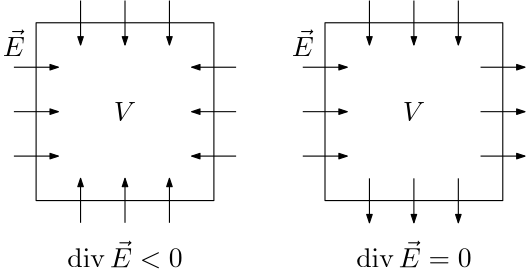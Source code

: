 <?xml version="1.0"?>
<!DOCTYPE ipe SYSTEM "ipe.dtd">
<ipe version="70005" creator="Ipe 7.1.5">
<info created="D:20150519101853" modified="D:20150531192136"/>
<ipestyle name="basic">
<symbol name="arrow/arc(spx)">
<path stroke="sym-stroke" fill="sym-stroke" pen="sym-pen">
0 0 m
-1 0.333 l
-1 -0.333 l
h
</path>
</symbol>
<symbol name="arrow/farc(spx)">
<path stroke="sym-stroke" fill="white" pen="sym-pen">
0 0 m
-1 0.333 l
-1 -0.333 l
h
</path>
</symbol>
<symbol name="mark/circle(sx)" transformations="translations">
<path fill="sym-stroke">
0.6 0 0 0.6 0 0 e
0.4 0 0 0.4 0 0 e
</path>
</symbol>
<symbol name="mark/disk(sx)" transformations="translations">
<path fill="sym-stroke">
0.6 0 0 0.6 0 0 e
</path>
</symbol>
<symbol name="mark/fdisk(sfx)" transformations="translations">
<group>
<path fill="sym-fill">
0.5 0 0 0.5 0 0 e
</path>
<path fill="sym-stroke" fillrule="eofill">
0.6 0 0 0.6 0 0 e
0.4 0 0 0.4 0 0 e
</path>
</group>
</symbol>
<symbol name="mark/box(sx)" transformations="translations">
<path fill="sym-stroke" fillrule="eofill">
-0.6 -0.6 m
0.6 -0.6 l
0.6 0.6 l
-0.6 0.6 l
h
-0.4 -0.4 m
0.4 -0.4 l
0.4 0.4 l
-0.4 0.4 l
h
</path>
</symbol>
<symbol name="mark/square(sx)" transformations="translations">
<path fill="sym-stroke">
-0.6 -0.6 m
0.6 -0.6 l
0.6 0.6 l
-0.6 0.6 l
h
</path>
</symbol>
<symbol name="mark/fsquare(sfx)" transformations="translations">
<group>
<path fill="sym-fill">
-0.5 -0.5 m
0.5 -0.5 l
0.5 0.5 l
-0.5 0.5 l
h
</path>
<path fill="sym-stroke" fillrule="eofill">
-0.6 -0.6 m
0.6 -0.6 l
0.6 0.6 l
-0.6 0.6 l
h
-0.4 -0.4 m
0.4 -0.4 l
0.4 0.4 l
-0.4 0.4 l
h
</path>
</group>
</symbol>
<symbol name="mark/cross(sx)" transformations="translations">
<group>
<path fill="sym-stroke">
-0.43 -0.57 m
0.57 0.43 l
0.43 0.57 l
-0.57 -0.43 l
h
</path>
<path fill="sym-stroke">
-0.43 0.57 m
0.57 -0.43 l
0.43 -0.57 l
-0.57 0.43 l
h
</path>
</group>
</symbol>
<symbol name="arrow/fnormal(spx)">
<path stroke="sym-stroke" fill="white" pen="sym-pen">
0 0 m
-1 0.333 l
-1 -0.333 l
h
</path>
</symbol>
<symbol name="arrow/pointed(spx)">
<path stroke="sym-stroke" fill="sym-stroke" pen="sym-pen">
0 0 m
-1 0.333 l
-0.8 0 l
-1 -0.333 l
h
</path>
</symbol>
<symbol name="arrow/fpointed(spx)">
<path stroke="sym-stroke" fill="white" pen="sym-pen">
0 0 m
-1 0.333 l
-0.8 0 l
-1 -0.333 l
h
</path>
</symbol>
<symbol name="arrow/linear(spx)">
<path stroke="sym-stroke" pen="sym-pen">
-1 0.333 m
0 0 l
-1 -0.333 l
</path>
</symbol>
<symbol name="arrow/fdouble(spx)">
<path stroke="sym-stroke" fill="white" pen="sym-pen">
0 0 m
-1 0.333 l
-1 -0.333 l
h
-1 0 m
-2 0.333 l
-2 -0.333 l
h
</path>
</symbol>
<symbol name="arrow/double(spx)">
<path stroke="sym-stroke" fill="sym-stroke" pen="sym-pen">
0 0 m
-1 0.333 l
-1 -0.333 l
h
-1 0 m
-2 0.333 l
-2 -0.333 l
h
</path>
</symbol>
<pen name="heavier" value="0.8"/>
<pen name="fat" value="1.2"/>
<pen name="ultrafat" value="2"/>
<symbolsize name="large" value="5"/>
<symbolsize name="small" value="2"/>
<symbolsize name="tiny" value="1.1"/>
<arrowsize name="large" value="10"/>
<arrowsize name="small" value="5"/>
<arrowsize name="tiny" value="3"/>
<color name="red" value="1 0 0"/>
<color name="green" value="0 1 0"/>
<color name="blue" value="0 0 1"/>
<color name="yellow" value="1 1 0"/>
<color name="orange" value="1 0.647 0"/>
<color name="gold" value="1 0.843 0"/>
<color name="purple" value="0.627 0.125 0.941"/>
<color name="gray" value="0.745"/>
<color name="brown" value="0.647 0.165 0.165"/>
<color name="navy" value="0 0 0.502"/>
<color name="pink" value="1 0.753 0.796"/>
<color name="seagreen" value="0.18 0.545 0.341"/>
<color name="turquoise" value="0.251 0.878 0.816"/>
<color name="violet" value="0.933 0.51 0.933"/>
<color name="darkblue" value="0 0 0.545"/>
<color name="darkcyan" value="0 0.545 0.545"/>
<color name="darkgray" value="0.663"/>
<color name="darkgreen" value="0 0.392 0"/>
<color name="darkmagenta" value="0.545 0 0.545"/>
<color name="darkorange" value="1 0.549 0"/>
<color name="darkred" value="0.545 0 0"/>
<color name="lightblue" value="0.678 0.847 0.902"/>
<color name="lightcyan" value="0.878 1 1"/>
<color name="lightgray" value="0.827"/>
<color name="lightgreen" value="0.565 0.933 0.565"/>
<color name="lightyellow" value="1 1 0.878"/>
<dashstyle name="dashed" value="[4] 0"/>
<dashstyle name="dotted" value="[1 3] 0"/>
<dashstyle name="dash dotted" value="[4 2 1 2] 0"/>
<dashstyle name="dash dot dotted" value="[4 2 1 2 1 2] 0"/>
<textsize name="large" value="\large"/>
<textsize name="Large" value="\Large"/>
<textsize name="LARGE" value="\LARGE"/>
<textsize name="huge" value="\huge"/>
<textsize name="Huge" value="\Huge"/>
<textsize name="small" value="\small"/>
<textsize name="footnote" value="\footnotesize"/>
<textsize name="tiny" value="\tiny"/>
<textstyle name="center" begin="\begin{center}" end="\end{center}"/>
<textstyle name="itemize" begin="\begin{itemize}" end="\end{itemize}"/>
<textstyle name="item" begin="\begin{itemize}\item{}" end="\end{itemize}"/>
<gridsize name="4 pts" value="4"/>
<gridsize name="8 pts (~3 mm)" value="8"/>
<gridsize name="16 pts (~6 mm)" value="16"/>
<gridsize name="32 pts (~12 mm)" value="32"/>
<gridsize name="10 pts (~3.5 mm)" value="10"/>
<gridsize name="20 pts (~7 mm)" value="20"/>
<gridsize name="14 pts (~5 mm)" value="14"/>
<gridsize name="28 pts (~10 mm)" value="28"/>
<gridsize name="56 pts (~20 mm)" value="56"/>
<anglesize name="90 deg" value="90"/>
<anglesize name="60 deg" value="60"/>
<anglesize name="45 deg" value="45"/>
<anglesize name="30 deg" value="30"/>
<anglesize name="22.5 deg" value="22.5"/>
<tiling name="falling" angle="-60" step="4" width="1"/>
<tiling name="rising" angle="30" step="4" width="1"/>
</ipestyle>
<page>
<layer name="alpha"/>
<view layers="alpha" active="alpha"/>
<path layer="alpha" stroke="black">
128 768 m
128 704 l
192 704 l
192 768 l
h
</path>
<path stroke="black" arrow="normal/tiny">
120 752 m
136 752 l
</path>
<path stroke="black" arrow="normal/tiny">
120 736 m
136 736 l
</path>
<path stroke="black" arrow="normal/tiny">
120 720 m
136 720 l
</path>
<path stroke="black" arrow="normal/tiny">
144 776 m
144 760 l
</path>
<path stroke="black" arrow="normal/tiny">
160 776 m
160 760 l
</path>
<path stroke="black" arrow="normal/tiny">
176 776 m
176 760 l
</path>
<text transformations="translations" pos="160 736" stroke="black" type="label" width="8.025" height="6.808" depth="0" halign="center" valign="center">$V$</text>
<path stroke="black" arrow="normal/tiny">
200 752 m
184 752 l
</path>
<path stroke="black" arrow="normal/tiny">
200 736 m
184 736 l
</path>
<path stroke="black" arrow="normal/tiny">
200 720 m
184 720 l
</path>
<path stroke="black" arrow="normal/tiny">
176 696 m
176 712 l
</path>
<path stroke="black" arrow="normal/tiny">
160 696 m
160 712 l
</path>
<path stroke="black" arrow="normal/tiny">
144 696 m
144 712 l
</path>
<path matrix="1 0 0 1 104 0" stroke="black">
128 768 m
128 704 l
192 704 l
192 768 l
h
</path>
<path matrix="1 0 0 1 104 0" stroke="black" arrow="normal/tiny">
120 752 m
136 752 l
</path>
<path matrix="1 0 0 1 104 0" stroke="black" arrow="normal/tiny">
120 736 m
136 736 l
</path>
<path matrix="1 0 0 1 104 0" stroke="black" arrow="normal/tiny">
120 720 m
136 720 l
</path>
<path matrix="1 0 0 1 104 0" stroke="black" arrow="normal/tiny">
144 776 m
144 760 l
</path>
<path matrix="1 0 0 1 104 0" stroke="black" arrow="normal/tiny">
160 776 m
160 760 l
</path>
<path matrix="1 0 0 1 104 0" stroke="black" arrow="normal/tiny">
176 776 m
176 760 l
</path>
<text matrix="1 0 0 1 104 0" transformations="translations" pos="160 736" stroke="black" type="label" width="8.025" height="6.808" depth="0" halign="center" valign="center">$V$</text>
<path matrix="1 0 0 1 104 0" stroke="black" rarrow="normal/tiny">
200 752 m
184 752 l
</path>
<path matrix="1 0 0 1 104 0" stroke="black" rarrow="normal/tiny">
200 736 m
184 736 l
</path>
<path matrix="1 0 0 1 104 0" stroke="black" rarrow="normal/tiny">
200 720 m
184 720 l
</path>
<path matrix="1 0 0 1 104 0" stroke="black" rarrow="normal/tiny">
176 696 m
176 712 l
</path>
<path matrix="1 0 0 1 104 0" stroke="black" rarrow="normal/tiny">
160 696 m
160 712 l
</path>
<path matrix="1 0 0 1 104 0" stroke="black" rarrow="normal/tiny">
144 696 m
144 712 l
</path>
<text matrix="1 0 0 1 4 -4" transformations="translations" pos="112 760" stroke="black" type="label" width="7.929" height="9.636" depth="0" valign="baseline">$\vec{E}$</text>
<text matrix="1 0 0 1 108 -4" transformations="translations" pos="112 760" stroke="black" type="label" width="7.929" height="9.636" depth="0" valign="baseline">$\vec{E}$</text>
<text matrix="1 0 0 1 16 -4" transformations="translations" pos="144 684" stroke="black" type="label" width="41.552" height="9.636" depth="0.39" halign="center" valign="baseline">$\mathrm{div} \, \vec{E} &lt; 0$</text>
<text matrix="1 0 0 1 120 -4" transformations="translations" pos="144 684" stroke="black" type="label" width="41.552" height="9.636" depth="0" halign="center" valign="baseline">$\mathrm{div} \, \vec{E} = 0$</text>
</page>
</ipe>

